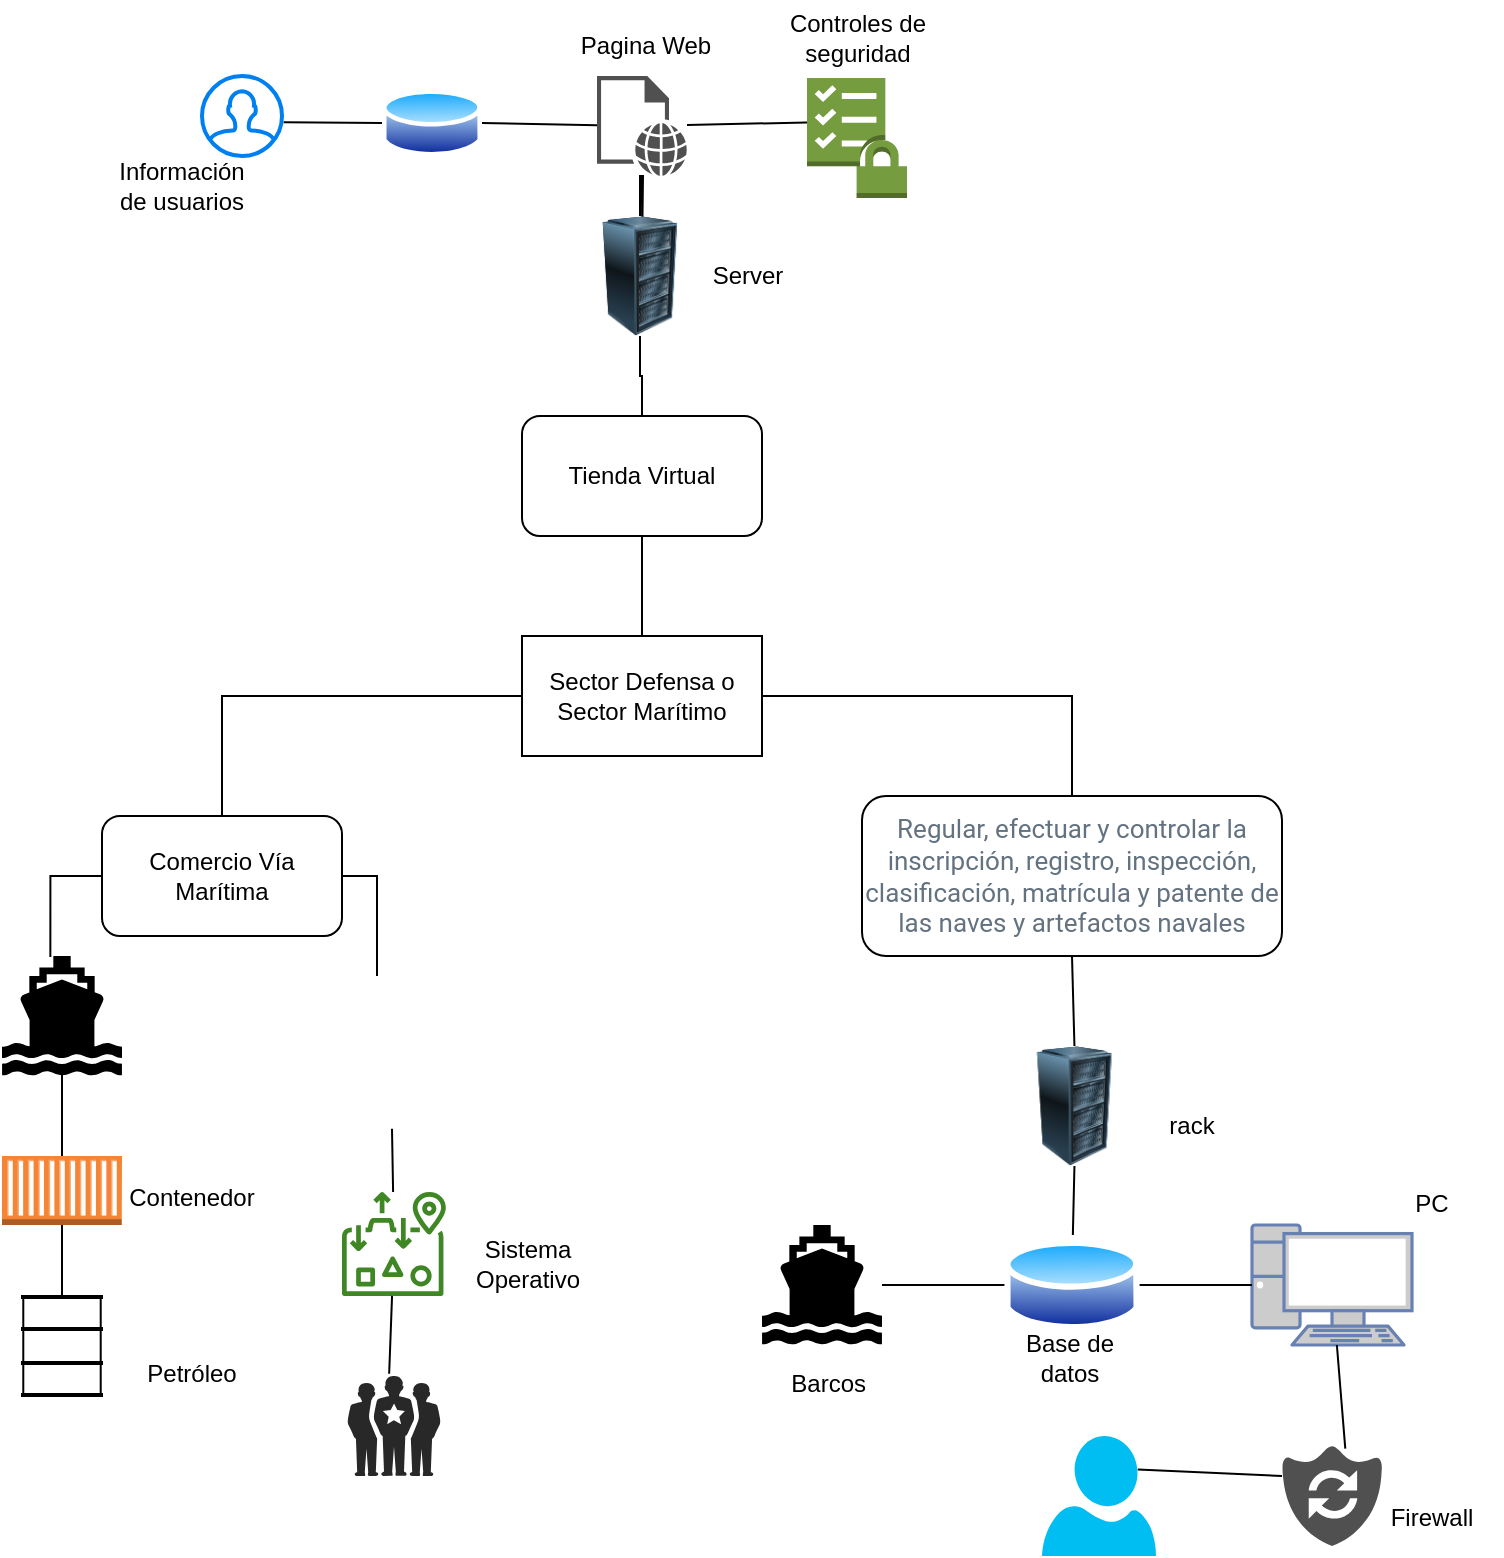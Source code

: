 <mxfile version="16.5.3" type="github">
  <diagram id="PGvmYQ8NYmotNaErMFmg" name="Página-1">
    <mxGraphModel dx="1385" dy="662" grid="1" gridSize="10" guides="1" tooltips="1" connect="1" arrows="1" fold="1" page="1" pageScale="1" pageWidth="827" pageHeight="1169" math="0" shadow="0">
      <root>
        <mxCell id="0" />
        <mxCell id="1" parent="0" />
        <mxCell id="6Dfd_NfQTtge2caoGxpt-2" value="Sector Defensa o Sector Marítimo" style="rounded=0;whiteSpace=wrap;html=1;" vertex="1" parent="1">
          <mxGeometry x="320" y="350" width="120" height="60" as="geometry" />
        </mxCell>
        <mxCell id="6Dfd_NfQTtge2caoGxpt-3" value="Comercio Vía Marítima" style="rounded=1;whiteSpace=wrap;html=1;" vertex="1" parent="1">
          <mxGeometry x="110" y="440" width="120" height="60" as="geometry" />
        </mxCell>
        <mxCell id="6Dfd_NfQTtge2caoGxpt-4" value="" style="shape=mxgraph.signs.transportation.ship_2;html=1;pointerEvents=1;fillColor=#000000;strokeColor=none;verticalLabelPosition=bottom;verticalAlign=top;align=center;" vertex="1" parent="1">
          <mxGeometry x="60" y="510" width="60" height="60" as="geometry" />
        </mxCell>
        <mxCell id="6Dfd_NfQTtge2caoGxpt-10" value="" style="outlineConnect=0;dashed=0;verticalLabelPosition=bottom;verticalAlign=top;align=center;html=1;shape=mxgraph.aws3.ec2_compute_container;fillColor=#F58534;gradientColor=none;" vertex="1" parent="1">
          <mxGeometry x="60" y="610" width="60" height="34.5" as="geometry" />
        </mxCell>
        <mxCell id="6Dfd_NfQTtge2caoGxpt-11" value="" style="shape=mxgraph.pid.vessels.barrel,_drum;html=1;pointerEvents=1;align=center;verticalLabelPosition=bottom;verticalAlign=top;dashed=0;" vertex="1" parent="1">
          <mxGeometry x="70" y="680" width="40" height="50" as="geometry" />
        </mxCell>
        <mxCell id="6Dfd_NfQTtge2caoGxpt-12" value="" style="shape=image;verticalLabelPosition=bottom;labelBackgroundColor=default;verticalAlign=top;aspect=fixed;imageAspect=0;image=https://cdn-icons-png.flaticon.com/512/89/89147.png;" vertex="1" parent="1">
          <mxGeometry x="210" y="520" width="75" height="75" as="geometry" />
        </mxCell>
        <mxCell id="6Dfd_NfQTtge2caoGxpt-13" value="" style="verticalLabelPosition=bottom;sketch=0;html=1;fillColor=#282828;strokeColor=none;verticalAlign=top;pointerEvents=1;align=center;shape=mxgraph.cisco_safe.people_places_things_icons.icon1;" vertex="1" parent="1">
          <mxGeometry x="232.75" y="720" width="46.5" height="50" as="geometry" />
        </mxCell>
        <mxCell id="6Dfd_NfQTtge2caoGxpt-14" value="" style="sketch=0;outlineConnect=0;fontColor=#232F3E;gradientColor=none;fillColor=#3F8624;strokeColor=none;dashed=0;verticalLabelPosition=bottom;verticalAlign=top;align=center;html=1;fontSize=12;fontStyle=0;aspect=fixed;pointerEvents=1;shape=mxgraph.aws4.elastic_file_system_one_zone;" vertex="1" parent="1">
          <mxGeometry x="230" y="628" width="52" height="52" as="geometry" />
        </mxCell>
        <mxCell id="6Dfd_NfQTtge2caoGxpt-15" value="&#xa;&#xa;&lt;span style=&quot;color: rgb(99, 114, 128); font-family: roboto, sans-serif; font-size: 13px; font-style: normal; font-weight: 400; letter-spacing: normal; text-align: left; text-indent: 0px; text-transform: none; word-spacing: 0px; background-color: rgb(255, 255, 255); display: inline; float: none;&quot;&gt;Regular, efectuar y controlar la inscripción, registro, inspección, clasificación, matrícula y patente de las naves y artefactos navales&lt;/span&gt;&#xa;&#xa;" style="rounded=1;whiteSpace=wrap;html=1;" vertex="1" parent="1">
          <mxGeometry x="490" y="430" width="210" height="80" as="geometry" />
        </mxCell>
        <mxCell id="6Dfd_NfQTtge2caoGxpt-16" value="" style="aspect=fixed;perimeter=ellipsePerimeter;html=1;align=center;shadow=0;dashed=0;spacingTop=3;image;image=img/lib/active_directory/database.svg;" vertex="1" parent="1">
          <mxGeometry x="561.22" y="649.5" width="67.57" height="50" as="geometry" />
        </mxCell>
        <mxCell id="6Dfd_NfQTtge2caoGxpt-17" value="" style="shape=mxgraph.signs.transportation.ship_2;html=1;pointerEvents=1;fillColor=#000000;strokeColor=none;verticalLabelPosition=bottom;verticalAlign=top;align=center;" vertex="1" parent="1">
          <mxGeometry x="440" y="644.5" width="60" height="60" as="geometry" />
        </mxCell>
        <mxCell id="6Dfd_NfQTtge2caoGxpt-18" value="" style="fontColor=#0066CC;verticalAlign=top;verticalLabelPosition=bottom;labelPosition=center;align=center;html=1;outlineConnect=0;fillColor=#CCCCCC;strokeColor=#6881B3;gradientColor=none;gradientDirection=north;strokeWidth=2;shape=mxgraph.networks.pc;" vertex="1" parent="1">
          <mxGeometry x="685" y="644.5" width="80" height="60" as="geometry" />
        </mxCell>
        <mxCell id="6Dfd_NfQTtge2caoGxpt-19" value="" style="verticalLabelPosition=bottom;html=1;verticalAlign=top;align=center;strokeColor=none;fillColor=#00BEF2;shape=mxgraph.azure.user;" vertex="1" parent="1">
          <mxGeometry x="580" y="750" width="57" height="60" as="geometry" />
        </mxCell>
        <mxCell id="6Dfd_NfQTtge2caoGxpt-20" value="" style="sketch=0;pointerEvents=1;shadow=0;dashed=0;html=1;strokeColor=none;labelPosition=center;verticalLabelPosition=bottom;verticalAlign=top;align=center;fillColor=#505050;shape=mxgraph.mscae.oms.system_update" vertex="1" parent="1">
          <mxGeometry x="700" y="755" width="50" height="50" as="geometry" />
        </mxCell>
        <mxCell id="6Dfd_NfQTtge2caoGxpt-22" value="" style="image;html=1;image=img/lib/clip_art/computers/Server_Rack_128x128.png" vertex="1" parent="1">
          <mxGeometry x="561.22" y="555" width="70" height="60" as="geometry" />
        </mxCell>
        <mxCell id="6Dfd_NfQTtge2caoGxpt-68" value="" style="edgeStyle=orthogonalEdgeStyle;rounded=0;orthogonalLoop=1;jettySize=auto;html=1;startArrow=none;" edge="1" parent="1" source="6Dfd_NfQTtge2caoGxpt-28">
          <mxGeometry relative="1" as="geometry">
            <mxPoint x="380" y="160" as="targetPoint" />
          </mxGeometry>
        </mxCell>
        <mxCell id="6Dfd_NfQTtge2caoGxpt-25" value="Tienda Virtual" style="rounded=1;whiteSpace=wrap;html=1;" vertex="1" parent="1">
          <mxGeometry x="320" y="240" width="120" height="60" as="geometry" />
        </mxCell>
        <mxCell id="6Dfd_NfQTtge2caoGxpt-29" value="" style="sketch=0;pointerEvents=1;shadow=0;dashed=0;html=1;strokeColor=none;fillColor=#505050;labelPosition=center;verticalLabelPosition=bottom;verticalAlign=top;outlineConnect=0;align=center;shape=mxgraph.office.concepts.web_page;" vertex="1" parent="1">
          <mxGeometry x="357.5" y="70" width="45" height="50" as="geometry" />
        </mxCell>
        <mxCell id="6Dfd_NfQTtge2caoGxpt-30" value="" style="outlineConnect=0;dashed=0;verticalLabelPosition=bottom;verticalAlign=top;align=center;html=1;shape=mxgraph.aws3.checklist_security;fillColor=#759C3E;gradientColor=none;" vertex="1" parent="1">
          <mxGeometry x="462.5" y="71" width="50" height="60" as="geometry" />
        </mxCell>
        <mxCell id="6Dfd_NfQTtge2caoGxpt-31" value="" style="aspect=fixed;perimeter=ellipsePerimeter;html=1;align=center;shadow=0;dashed=0;spacingTop=3;image;image=img/lib/active_directory/database.svg;" vertex="1" parent="1">
          <mxGeometry x="250" y="75" width="50" height="37" as="geometry" />
        </mxCell>
        <mxCell id="6Dfd_NfQTtge2caoGxpt-32" value="" style="html=1;verticalLabelPosition=bottom;align=center;labelBackgroundColor=#ffffff;verticalAlign=top;strokeWidth=2;strokeColor=#0080F0;shadow=0;dashed=0;shape=mxgraph.ios7.icons.user;" vertex="1" parent="1">
          <mxGeometry x="160" y="70" width="40" height="40" as="geometry" />
        </mxCell>
        <mxCell id="6Dfd_NfQTtge2caoGxpt-34" value="" style="endArrow=none;html=1;rounded=0;edgeStyle=orthogonalEdgeStyle;exitX=0.403;exitY=0.008;exitDx=0;exitDy=0;exitPerimeter=0;entryX=0;entryY=0.5;entryDx=0;entryDy=0;" edge="1" parent="1" source="6Dfd_NfQTtge2caoGxpt-4" target="6Dfd_NfQTtge2caoGxpt-3">
          <mxGeometry width="50" height="50" relative="1" as="geometry">
            <mxPoint x="80" y="380" as="sourcePoint" />
            <mxPoint x="100" y="460" as="targetPoint" />
          </mxGeometry>
        </mxCell>
        <mxCell id="6Dfd_NfQTtge2caoGxpt-36" value="" style="endArrow=none;html=1;rounded=0;entryX=0.5;entryY=0.911;entryDx=0;entryDy=0;entryPerimeter=0;" edge="1" parent="1" source="6Dfd_NfQTtge2caoGxpt-10" target="6Dfd_NfQTtge2caoGxpt-4">
          <mxGeometry width="50" height="50" relative="1" as="geometry">
            <mxPoint x="20" y="570" as="sourcePoint" />
            <mxPoint x="70" y="520" as="targetPoint" />
          </mxGeometry>
        </mxCell>
        <mxCell id="6Dfd_NfQTtge2caoGxpt-37" value="" style="endArrow=none;html=1;rounded=0;entryX=0.5;entryY=0;entryDx=0;entryDy=0;entryPerimeter=0;exitX=0.5;exitY=1;exitDx=0;exitDy=0;exitPerimeter=0;" edge="1" parent="1" source="6Dfd_NfQTtge2caoGxpt-10" target="6Dfd_NfQTtge2caoGxpt-11">
          <mxGeometry width="50" height="50" relative="1" as="geometry">
            <mxPoint x="100" y="620" as="sourcePoint" />
            <mxPoint x="100" y="574.66" as="targetPoint" />
          </mxGeometry>
        </mxCell>
        <mxCell id="6Dfd_NfQTtge2caoGxpt-38" value="" style="endArrow=none;html=1;rounded=0;edgeStyle=orthogonalEdgeStyle;entryX=1;entryY=0.5;entryDx=0;entryDy=0;" edge="1" parent="1" source="6Dfd_NfQTtge2caoGxpt-12" target="6Dfd_NfQTtge2caoGxpt-3">
          <mxGeometry width="50" height="50" relative="1" as="geometry">
            <mxPoint x="100" y="620" as="sourcePoint" />
            <mxPoint x="180" y="550" as="targetPoint" />
          </mxGeometry>
        </mxCell>
        <mxCell id="6Dfd_NfQTtge2caoGxpt-39" value="" style="endArrow=none;html=1;rounded=0;entryX=0.6;entryY=1.018;entryDx=0;entryDy=0;entryPerimeter=0;" edge="1" parent="1" source="6Dfd_NfQTtge2caoGxpt-14" target="6Dfd_NfQTtge2caoGxpt-12">
          <mxGeometry width="50" height="50" relative="1" as="geometry">
            <mxPoint x="100" y="620" as="sourcePoint" />
            <mxPoint x="100" y="574.66" as="targetPoint" />
          </mxGeometry>
        </mxCell>
        <mxCell id="6Dfd_NfQTtge2caoGxpt-40" value="" style="endArrow=none;html=1;rounded=0;entryX=0.448;entryY=-0.023;entryDx=0;entryDy=0;entryPerimeter=0;" edge="1" parent="1" source="6Dfd_NfQTtge2caoGxpt-14" target="6Dfd_NfQTtge2caoGxpt-13">
          <mxGeometry width="50" height="50" relative="1" as="geometry">
            <mxPoint x="260" y="700" as="sourcePoint" />
            <mxPoint x="100" y="690" as="targetPoint" />
          </mxGeometry>
        </mxCell>
        <mxCell id="6Dfd_NfQTtge2caoGxpt-41" value="rack" style="text;html=1;strokeColor=none;fillColor=none;align=center;verticalAlign=middle;whiteSpace=wrap;rounded=0;" vertex="1" parent="1">
          <mxGeometry x="625" y="580" width="60" height="30" as="geometry" />
        </mxCell>
        <mxCell id="6Dfd_NfQTtge2caoGxpt-43" value="Server" style="text;html=1;strokeColor=none;fillColor=none;align=center;verticalAlign=middle;whiteSpace=wrap;rounded=0;" vertex="1" parent="1">
          <mxGeometry x="402.5" y="155" width="60" height="30" as="geometry" />
        </mxCell>
        <mxCell id="6Dfd_NfQTtge2caoGxpt-44" value="Pagina Web" style="text;html=1;strokeColor=none;fillColor=none;align=center;verticalAlign=middle;whiteSpace=wrap;rounded=0;" vertex="1" parent="1">
          <mxGeometry x="342.5" y="40" width="77.5" height="30" as="geometry" />
        </mxCell>
        <mxCell id="6Dfd_NfQTtge2caoGxpt-45" value="Controles de seguridad" style="text;html=1;strokeColor=none;fillColor=none;align=center;verticalAlign=middle;whiteSpace=wrap;rounded=0;" vertex="1" parent="1">
          <mxGeometry x="432.5" y="32" width="110" height="38" as="geometry" />
        </mxCell>
        <mxCell id="6Dfd_NfQTtge2caoGxpt-46" value="Sistema Operativo" style="text;html=1;strokeColor=none;fillColor=none;align=center;verticalAlign=middle;whiteSpace=wrap;rounded=0;" vertex="1" parent="1">
          <mxGeometry x="287.5" y="644.5" width="70" height="38" as="geometry" />
        </mxCell>
        <mxCell id="6Dfd_NfQTtge2caoGxpt-47" value="Contenedor" style="text;html=1;strokeColor=none;fillColor=none;align=center;verticalAlign=middle;whiteSpace=wrap;rounded=0;" vertex="1" parent="1">
          <mxGeometry x="120" y="611.5" width="70" height="38" as="geometry" />
        </mxCell>
        <mxCell id="6Dfd_NfQTtge2caoGxpt-48" value="Petróleo" style="text;html=1;strokeColor=none;fillColor=none;align=center;verticalAlign=middle;whiteSpace=wrap;rounded=0;" vertex="1" parent="1">
          <mxGeometry x="120" y="699.5" width="70" height="38" as="geometry" />
        </mxCell>
        <mxCell id="6Dfd_NfQTtge2caoGxpt-49" value="Firewall" style="text;html=1;strokeColor=none;fillColor=none;align=center;verticalAlign=middle;whiteSpace=wrap;rounded=0;" vertex="1" parent="1">
          <mxGeometry x="740" y="772" width="70" height="38" as="geometry" />
        </mxCell>
        <mxCell id="6Dfd_NfQTtge2caoGxpt-50" value="" style="endArrow=none;html=1;rounded=0;entryX=0.5;entryY=1;entryDx=0;entryDy=0;exitX=0.5;exitY=0;exitDx=0;exitDy=0;" edge="1" parent="1" source="6Dfd_NfQTtge2caoGxpt-22" target="6Dfd_NfQTtge2caoGxpt-15">
          <mxGeometry width="50" height="50" relative="1" as="geometry">
            <mxPoint x="265.55" y="638.051" as="sourcePoint" />
            <mxPoint x="265" y="606.35" as="targetPoint" />
          </mxGeometry>
        </mxCell>
        <mxCell id="6Dfd_NfQTtge2caoGxpt-53" value="" style="endArrow=none;html=1;rounded=0;entryX=0.5;entryY=1;entryDx=0;entryDy=0;" edge="1" parent="1" source="6Dfd_NfQTtge2caoGxpt-16" target="6Dfd_NfQTtge2caoGxpt-22">
          <mxGeometry width="50" height="50" relative="1" as="geometry">
            <mxPoint x="265.55" y="638.051" as="sourcePoint" />
            <mxPoint x="265" y="606.35" as="targetPoint" />
          </mxGeometry>
        </mxCell>
        <mxCell id="6Dfd_NfQTtge2caoGxpt-57" value="" style="endArrow=none;html=1;rounded=0;entryX=0;entryY=0.5;entryDx=0;entryDy=0;entryPerimeter=0;exitX=1;exitY=0.5;exitDx=0;exitDy=0;" edge="1" parent="1" source="6Dfd_NfQTtge2caoGxpt-16" target="6Dfd_NfQTtge2caoGxpt-18">
          <mxGeometry width="50" height="50" relative="1" as="geometry">
            <mxPoint x="605.357" y="659.501" as="sourcePoint" />
            <mxPoint x="606.22" y="625" as="targetPoint" />
          </mxGeometry>
        </mxCell>
        <mxCell id="6Dfd_NfQTtge2caoGxpt-58" value="" style="endArrow=none;html=1;rounded=0;" edge="1" parent="1" source="6Dfd_NfQTtge2caoGxpt-17" target="6Dfd_NfQTtge2caoGxpt-16">
          <mxGeometry width="50" height="50" relative="1" as="geometry">
            <mxPoint x="638.79" y="684.5" as="sourcePoint" />
            <mxPoint x="695" y="684.5" as="targetPoint" />
          </mxGeometry>
        </mxCell>
        <mxCell id="6Dfd_NfQTtge2caoGxpt-60" value="" style="endArrow=none;html=1;rounded=0;exitX=0.633;exitY=0.027;exitDx=0;exitDy=0;exitPerimeter=0;" edge="1" parent="1" source="6Dfd_NfQTtge2caoGxpt-20" target="6Dfd_NfQTtge2caoGxpt-18">
          <mxGeometry width="50" height="50" relative="1" as="geometry">
            <mxPoint x="605.357" y="659.501" as="sourcePoint" />
            <mxPoint x="606.22" y="625" as="targetPoint" />
          </mxGeometry>
        </mxCell>
        <mxCell id="6Dfd_NfQTtge2caoGxpt-61" value="" style="endArrow=none;html=1;rounded=0;entryX=0;entryY=0.3;entryDx=0;entryDy=0;entryPerimeter=0;exitX=0.84;exitY=0.28;exitDx=0;exitDy=0;exitPerimeter=0;" edge="1" parent="1" source="6Dfd_NfQTtge2caoGxpt-19" target="6Dfd_NfQTtge2caoGxpt-20">
          <mxGeometry width="50" height="50" relative="1" as="geometry">
            <mxPoint x="510" y="684.5" as="sourcePoint" />
            <mxPoint x="571.22" y="684.5" as="targetPoint" />
          </mxGeometry>
        </mxCell>
        <mxCell id="6Dfd_NfQTtge2caoGxpt-62" value="" style="endArrow=none;html=1;rounded=0;edgeStyle=orthogonalEdgeStyle;entryX=0;entryY=0.5;entryDx=0;entryDy=0;exitX=0.5;exitY=0;exitDx=0;exitDy=0;" edge="1" parent="1" source="6Dfd_NfQTtge2caoGxpt-3" target="6Dfd_NfQTtge2caoGxpt-2">
          <mxGeometry width="50" height="50" relative="1" as="geometry">
            <mxPoint x="257.5" y="530" as="sourcePoint" />
            <mxPoint x="240" y="480" as="targetPoint" />
          </mxGeometry>
        </mxCell>
        <mxCell id="6Dfd_NfQTtge2caoGxpt-63" value="" style="endArrow=none;html=1;rounded=0;edgeStyle=orthogonalEdgeStyle;entryX=1;entryY=0.5;entryDx=0;entryDy=0;exitX=0.5;exitY=0;exitDx=0;exitDy=0;" edge="1" parent="1" source="6Dfd_NfQTtge2caoGxpt-15" target="6Dfd_NfQTtge2caoGxpt-2">
          <mxGeometry width="50" height="50" relative="1" as="geometry">
            <mxPoint x="180" y="450" as="sourcePoint" />
            <mxPoint x="330" y="390" as="targetPoint" />
          </mxGeometry>
        </mxCell>
        <mxCell id="6Dfd_NfQTtge2caoGxpt-64" value="" style="endArrow=none;html=1;rounded=0;entryX=0.5;entryY=1;entryDx=0;entryDy=0;" edge="1" parent="1" source="6Dfd_NfQTtge2caoGxpt-2" target="6Dfd_NfQTtge2caoGxpt-25">
          <mxGeometry width="50" height="50" relative="1" as="geometry">
            <mxPoint x="100" y="620" as="sourcePoint" />
            <mxPoint x="100" y="574.66" as="targetPoint" />
          </mxGeometry>
        </mxCell>
        <mxCell id="6Dfd_NfQTtge2caoGxpt-69" value="" style="endArrow=none;html=1;rounded=0;" edge="1" parent="1" source="6Dfd_NfQTtge2caoGxpt-28" target="6Dfd_NfQTtge2caoGxpt-29">
          <mxGeometry width="50" height="50" relative="1" as="geometry">
            <mxPoint x="390" y="250.0" as="sourcePoint" />
            <mxPoint x="390" y="210.0" as="targetPoint" />
          </mxGeometry>
        </mxCell>
        <mxCell id="6Dfd_NfQTtge2caoGxpt-70" value="" style="endArrow=none;html=1;rounded=0;exitX=0;exitY=0.37;exitDx=0;exitDy=0;exitPerimeter=0;" edge="1" parent="1" source="6Dfd_NfQTtge2caoGxpt-30" target="6Dfd_NfQTtge2caoGxpt-29">
          <mxGeometry width="50" height="50" relative="1" as="geometry">
            <mxPoint x="390" y="250.0" as="sourcePoint" />
            <mxPoint x="390" y="210.0" as="targetPoint" />
          </mxGeometry>
        </mxCell>
        <mxCell id="6Dfd_NfQTtge2caoGxpt-71" value="" style="endArrow=none;html=1;rounded=0;entryX=1;entryY=0.5;entryDx=0;entryDy=0;" edge="1" parent="1" source="6Dfd_NfQTtge2caoGxpt-29" target="6Dfd_NfQTtge2caoGxpt-31">
          <mxGeometry width="50" height="50" relative="1" as="geometry">
            <mxPoint x="455" y="102.2" as="sourcePoint" />
            <mxPoint x="412.5" y="104.031" as="targetPoint" />
          </mxGeometry>
        </mxCell>
        <mxCell id="6Dfd_NfQTtge2caoGxpt-72" value="" style="endArrow=none;html=1;rounded=0;entryX=1.021;entryY=0.579;entryDx=0;entryDy=0;entryPerimeter=0;exitX=0;exitY=0.5;exitDx=0;exitDy=0;" edge="1" parent="1" source="6Dfd_NfQTtge2caoGxpt-31" target="6Dfd_NfQTtge2caoGxpt-32">
          <mxGeometry width="50" height="50" relative="1" as="geometry">
            <mxPoint x="270" y="102" as="sourcePoint" />
            <mxPoint x="270" y="160" as="targetPoint" />
          </mxGeometry>
        </mxCell>
        <mxCell id="6Dfd_NfQTtge2caoGxpt-73" value="Información de usuarios" style="text;html=1;strokeColor=none;fillColor=none;align=center;verticalAlign=middle;whiteSpace=wrap;rounded=0;" vertex="1" parent="1">
          <mxGeometry x="120" y="110" width="60" height="30" as="geometry" />
        </mxCell>
        <mxCell id="6Dfd_NfQTtge2caoGxpt-28" value="" style="image;html=1;image=img/lib/clip_art/computers/Server_Rack_128x128.png" vertex="1" parent="1">
          <mxGeometry x="344" y="140" width="70" height="60" as="geometry" />
        </mxCell>
        <mxCell id="6Dfd_NfQTtge2caoGxpt-75" value="" style="edgeStyle=orthogonalEdgeStyle;rounded=0;orthogonalLoop=1;jettySize=auto;html=1;endArrow=none;" edge="1" parent="1" source="6Dfd_NfQTtge2caoGxpt-25" target="6Dfd_NfQTtge2caoGxpt-28">
          <mxGeometry relative="1" as="geometry">
            <mxPoint x="380" y="240.0" as="sourcePoint" />
            <mxPoint x="380" y="160" as="targetPoint" />
          </mxGeometry>
        </mxCell>
        <mxCell id="6Dfd_NfQTtge2caoGxpt-76" value="Barcos&amp;nbsp;" style="text;html=1;strokeColor=none;fillColor=none;align=center;verticalAlign=middle;whiteSpace=wrap;rounded=0;" vertex="1" parent="1">
          <mxGeometry x="440" y="704.5" width="70" height="38" as="geometry" />
        </mxCell>
        <mxCell id="6Dfd_NfQTtge2caoGxpt-77" value="Base de datos" style="text;html=1;strokeColor=none;fillColor=none;align=center;verticalAlign=middle;whiteSpace=wrap;rounded=0;" vertex="1" parent="1">
          <mxGeometry x="558.79" y="692" width="70" height="38" as="geometry" />
        </mxCell>
        <mxCell id="6Dfd_NfQTtge2caoGxpt-78" value="PC" style="text;html=1;strokeColor=none;fillColor=none;align=center;verticalAlign=middle;whiteSpace=wrap;rounded=0;" vertex="1" parent="1">
          <mxGeometry x="740" y="615" width="70" height="38" as="geometry" />
        </mxCell>
      </root>
    </mxGraphModel>
  </diagram>
</mxfile>
